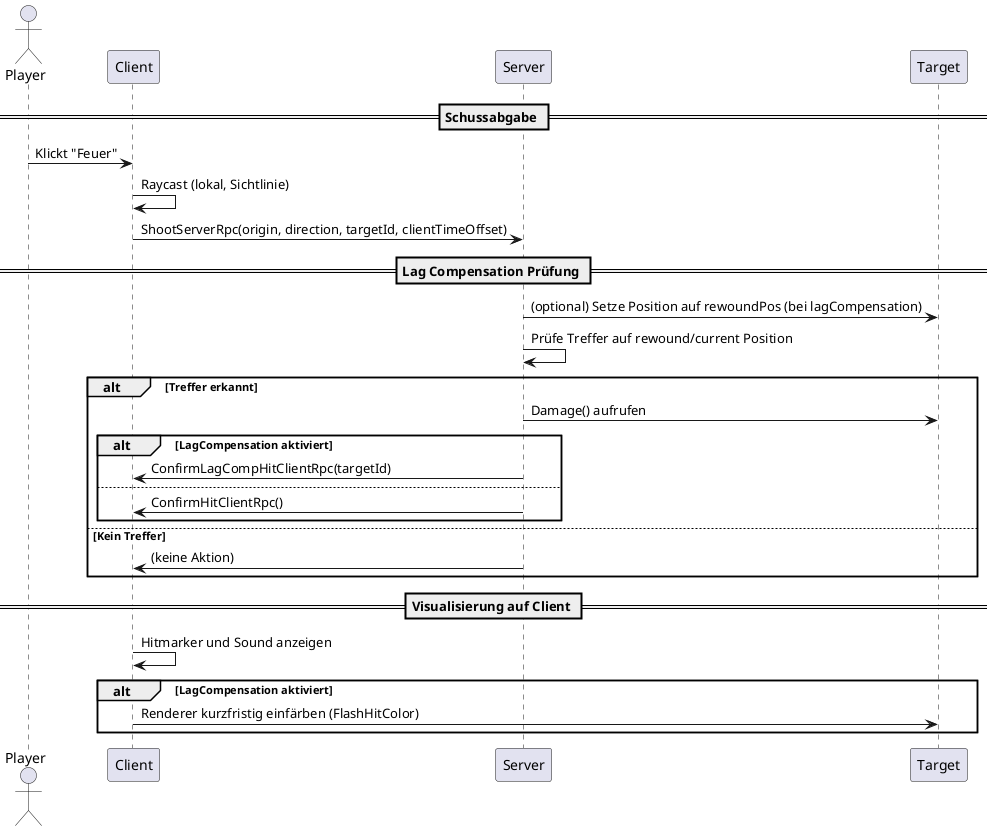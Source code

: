 @startuml
actor Player
participant Client
participant Server
participant Target

== Schussabgabe ==

Player -> Client : Klickt "Feuer"
Client -> Client : Raycast (lokal, Sichtlinie)
Client -> Server : ShootServerRpc(origin, direction, targetId, clientTimeOffset)

== Lag Compensation Prüfung ==

Server -> Target : (optional) Setze Position auf rewoundPos (bei lagCompensation)
Server -> Server : Prüfe Treffer auf rewound/current Position

alt Treffer erkannt
    Server -> Target : Damage() aufrufen
    alt LagCompensation aktiviert
        Server -> Client : ConfirmLagCompHitClientRpc(targetId)
    else
        Server -> Client : ConfirmHitClientRpc()
    end
else Kein Treffer
    Server -> Client : (keine Aktion)
end

== Visualisierung auf Client ==

Client -> Client : Hitmarker und Sound anzeigen
alt LagCompensation aktiviert
    Client -> Target : Renderer kurzfristig einfärben (FlashHitColor)
end

@enduml
